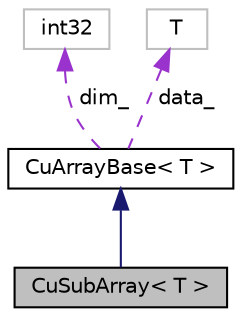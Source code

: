 digraph "CuSubArray&lt; T &gt;"
{
  edge [fontname="Helvetica",fontsize="10",labelfontname="Helvetica",labelfontsize="10"];
  node [fontname="Helvetica",fontsize="10",shape=record];
  Node2 [label="CuSubArray\< T \>",height=0.2,width=0.4,color="black", fillcolor="grey75", style="filled", fontcolor="black"];
  Node3 -> Node2 [dir="back",color="midnightblue",fontsize="10",style="solid",fontname="Helvetica"];
  Node3 [label="CuArrayBase\< T \>",height=0.2,width=0.4,color="black", fillcolor="white", style="filled",URL="$classkaldi_1_1CuArrayBase.html",tooltip="Class CuArrayBase, CuSubArray and CuArray are analogues of classes CuVectorBase, CuSubVector and CuVe..."];
  Node4 -> Node3 [dir="back",color="darkorchid3",fontsize="10",style="dashed",label=" dim_" ,fontname="Helvetica"];
  Node4 [label="int32",height=0.2,width=0.4,color="grey75", fillcolor="white", style="filled"];
  Node5 -> Node3 [dir="back",color="darkorchid3",fontsize="10",style="dashed",label=" data_" ,fontname="Helvetica"];
  Node5 [label="T",height=0.2,width=0.4,color="grey75", fillcolor="white", style="filled"];
}
